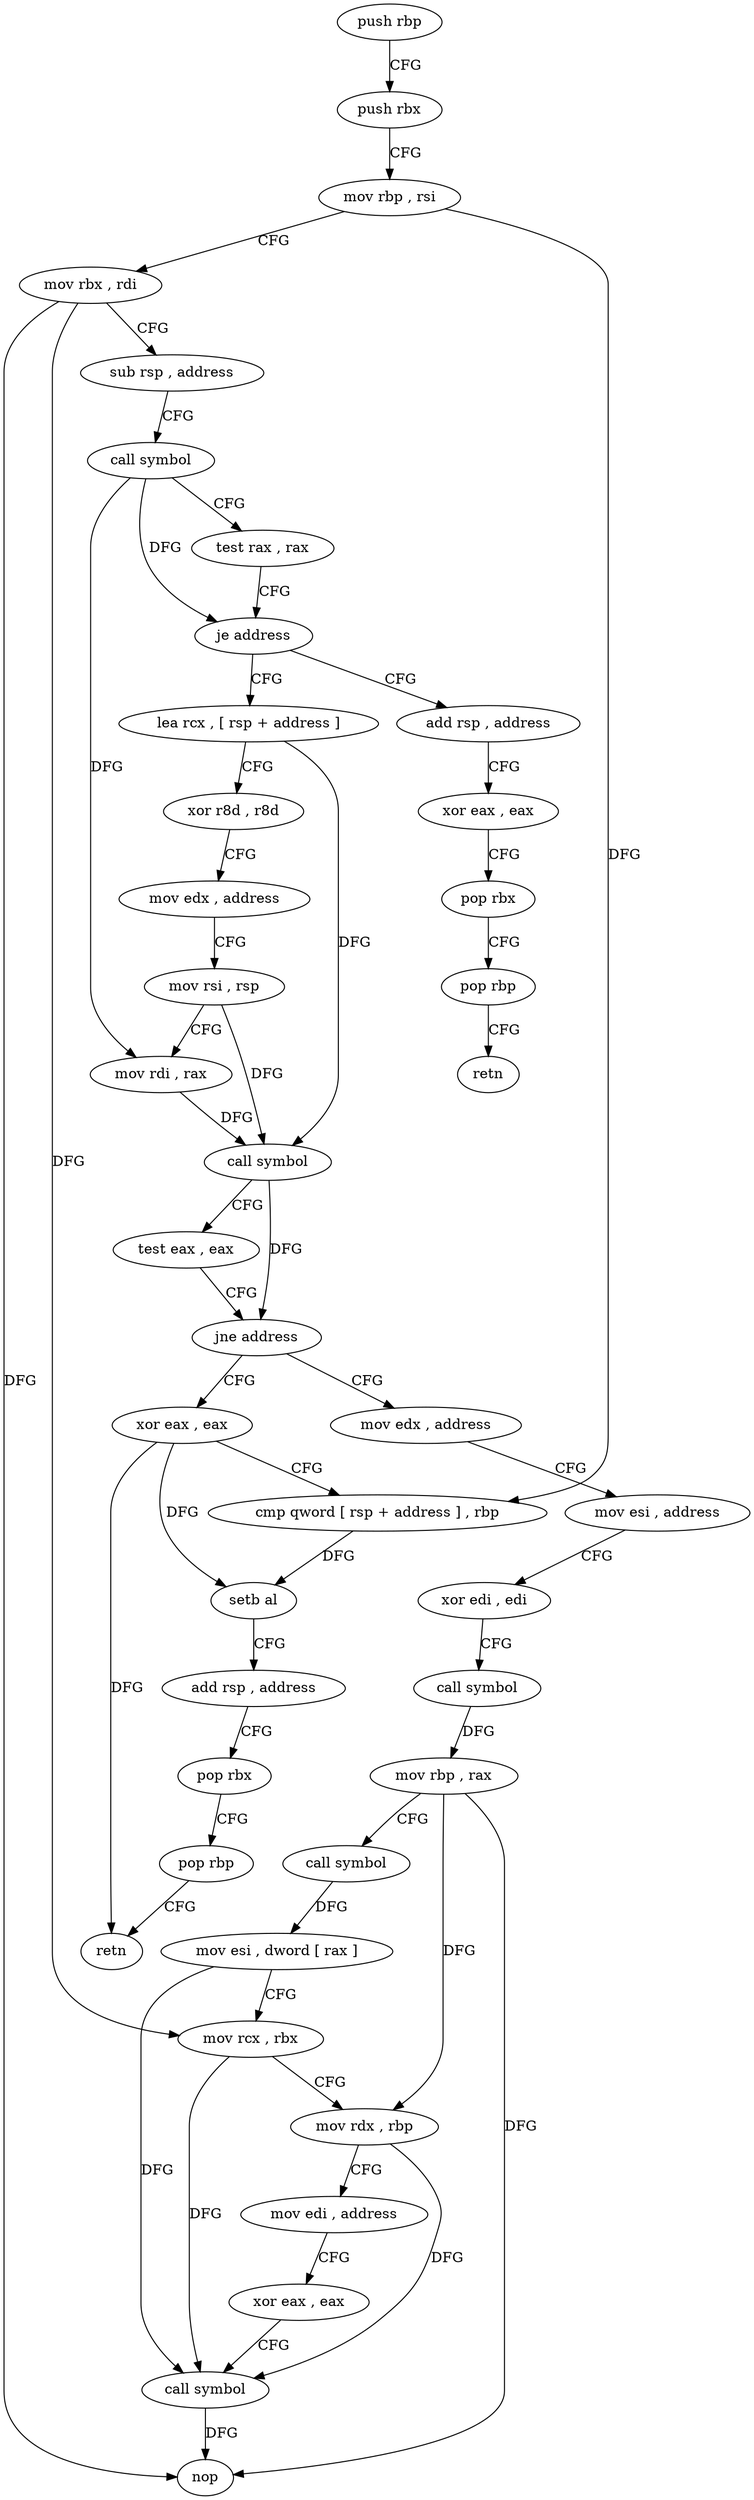 digraph "func" {
"4258320" [label = "push rbp" ]
"4258321" [label = "push rbx" ]
"4258322" [label = "mov rbp , rsi" ]
"4258325" [label = "mov rbx , rdi" ]
"4258328" [label = "sub rsp , address" ]
"4258332" [label = "call symbol" ]
"4258337" [label = "test rax , rax" ]
"4258340" [label = "je address" ]
"4258392" [label = "add rsp , address" ]
"4258342" [label = "lea rcx , [ rsp + address ]" ]
"4258396" [label = "xor eax , eax" ]
"4258398" [label = "pop rbx" ]
"4258399" [label = "pop rbp" ]
"4258400" [label = "retn" ]
"4258347" [label = "xor r8d , r8d" ]
"4258350" [label = "mov edx , address" ]
"4258355" [label = "mov rsi , rsp" ]
"4258358" [label = "mov rdi , rax" ]
"4258361" [label = "call symbol" ]
"4258366" [label = "test eax , eax" ]
"4258368" [label = "jne address" ]
"4258401" [label = "mov edx , address" ]
"4258370" [label = "xor eax , eax" ]
"4258406" [label = "mov esi , address" ]
"4258411" [label = "xor edi , edi" ]
"4258413" [label = "call symbol" ]
"4258418" [label = "mov rbp , rax" ]
"4258421" [label = "call symbol" ]
"4258426" [label = "mov esi , dword [ rax ]" ]
"4258428" [label = "mov rcx , rbx" ]
"4258431" [label = "mov rdx , rbp" ]
"4258434" [label = "mov edi , address" ]
"4258439" [label = "xor eax , eax" ]
"4258441" [label = "call symbol" ]
"4258446" [label = "nop" ]
"4258372" [label = "cmp qword [ rsp + address ] , rbp" ]
"4258377" [label = "setb al" ]
"4258380" [label = "add rsp , address" ]
"4258384" [label = "pop rbx" ]
"4258385" [label = "pop rbp" ]
"4258386" [label = "retn" ]
"4258320" -> "4258321" [ label = "CFG" ]
"4258321" -> "4258322" [ label = "CFG" ]
"4258322" -> "4258325" [ label = "CFG" ]
"4258322" -> "4258372" [ label = "DFG" ]
"4258325" -> "4258328" [ label = "CFG" ]
"4258325" -> "4258428" [ label = "DFG" ]
"4258325" -> "4258446" [ label = "DFG" ]
"4258328" -> "4258332" [ label = "CFG" ]
"4258332" -> "4258337" [ label = "CFG" ]
"4258332" -> "4258340" [ label = "DFG" ]
"4258332" -> "4258358" [ label = "DFG" ]
"4258337" -> "4258340" [ label = "CFG" ]
"4258340" -> "4258392" [ label = "CFG" ]
"4258340" -> "4258342" [ label = "CFG" ]
"4258392" -> "4258396" [ label = "CFG" ]
"4258342" -> "4258347" [ label = "CFG" ]
"4258342" -> "4258361" [ label = "DFG" ]
"4258396" -> "4258398" [ label = "CFG" ]
"4258398" -> "4258399" [ label = "CFG" ]
"4258399" -> "4258400" [ label = "CFG" ]
"4258347" -> "4258350" [ label = "CFG" ]
"4258350" -> "4258355" [ label = "CFG" ]
"4258355" -> "4258358" [ label = "CFG" ]
"4258355" -> "4258361" [ label = "DFG" ]
"4258358" -> "4258361" [ label = "DFG" ]
"4258361" -> "4258366" [ label = "CFG" ]
"4258361" -> "4258368" [ label = "DFG" ]
"4258366" -> "4258368" [ label = "CFG" ]
"4258368" -> "4258401" [ label = "CFG" ]
"4258368" -> "4258370" [ label = "CFG" ]
"4258401" -> "4258406" [ label = "CFG" ]
"4258370" -> "4258372" [ label = "CFG" ]
"4258370" -> "4258377" [ label = "DFG" ]
"4258370" -> "4258386" [ label = "DFG" ]
"4258406" -> "4258411" [ label = "CFG" ]
"4258411" -> "4258413" [ label = "CFG" ]
"4258413" -> "4258418" [ label = "DFG" ]
"4258418" -> "4258421" [ label = "CFG" ]
"4258418" -> "4258431" [ label = "DFG" ]
"4258418" -> "4258446" [ label = "DFG" ]
"4258421" -> "4258426" [ label = "DFG" ]
"4258426" -> "4258428" [ label = "CFG" ]
"4258426" -> "4258441" [ label = "DFG" ]
"4258428" -> "4258431" [ label = "CFG" ]
"4258428" -> "4258441" [ label = "DFG" ]
"4258431" -> "4258434" [ label = "CFG" ]
"4258431" -> "4258441" [ label = "DFG" ]
"4258434" -> "4258439" [ label = "CFG" ]
"4258439" -> "4258441" [ label = "CFG" ]
"4258441" -> "4258446" [ label = "DFG" ]
"4258372" -> "4258377" [ label = "DFG" ]
"4258377" -> "4258380" [ label = "CFG" ]
"4258380" -> "4258384" [ label = "CFG" ]
"4258384" -> "4258385" [ label = "CFG" ]
"4258385" -> "4258386" [ label = "CFG" ]
}
